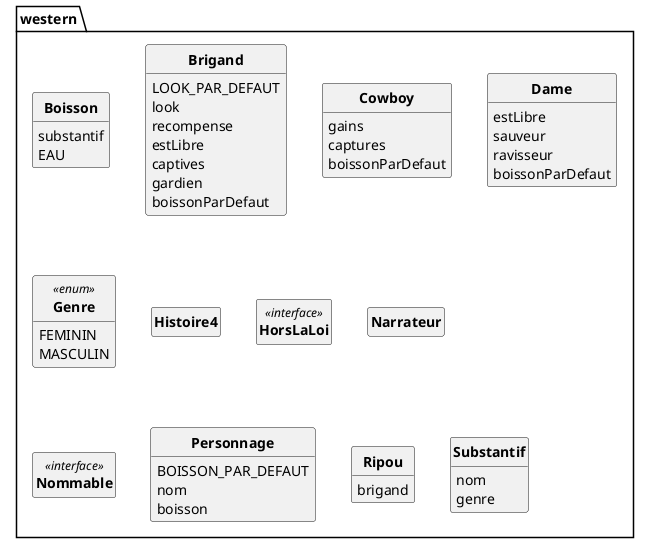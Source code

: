 @startuml
'https://plantuml.com/class-diagram
skinparam style strictuml
skinparam classAttributeIconSize 0
skinparam classFontStyle Bold

hide empty members


package western{

class Boisson{
	substantif
	EAU

}
class Brigand{
	LOOK_PAR_DEFAUT
	look
	recompense
	estLibre
	captives
	gardien
	boissonParDefaut

}
class Cowboy{
	gains
	captures
	boissonParDefaut

}
class Dame{
	estLibre
	sauveur
	ravisseur
	boissonParDefaut

}
class Genre <<enum>>{
	FEMININ
	MASCULIN

}
class Histoire4{

}
class HorsLaLoi <<interface>>{

}
class Narrateur{

}
class Nommable <<interface>>{

}
class Personnage{
	BOISSON_PAR_DEFAUT
	nom
	boisson

}
class Ripou{
	brigand

}
class Substantif{
	nom
	genre

}
@enduml